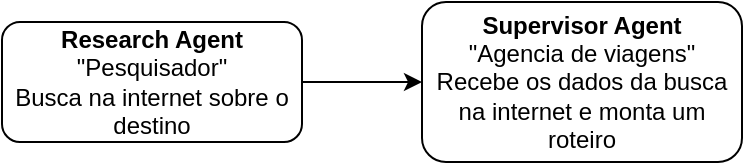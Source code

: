 <mxfile version="24.7.16">
  <diagram name="V2" id="JdJNyMPgvPt6DuGMdEDs">
    <mxGraphModel dx="984" dy="576" grid="1" gridSize="10" guides="1" tooltips="1" connect="1" arrows="1" fold="1" page="1" pageScale="1" pageWidth="827" pageHeight="1169" math="0" shadow="0">
      <root>
        <mxCell id="0" />
        <mxCell id="1" parent="0" />
        <mxCell id="fmA28Pe4JxBRFQuRQf34-3" style="edgeStyle=orthogonalEdgeStyle;rounded=0;orthogonalLoop=1;jettySize=auto;html=1;entryX=0;entryY=0.5;entryDx=0;entryDy=0;" edge="1" parent="1" source="fmA28Pe4JxBRFQuRQf34-1" target="fmA28Pe4JxBRFQuRQf34-2">
          <mxGeometry relative="1" as="geometry" />
        </mxCell>
        <mxCell id="fmA28Pe4JxBRFQuRQf34-1" value="&lt;b&gt;Research Agent&lt;/b&gt;&lt;div&gt;&quot;Pesquisador&quot;&lt;br&gt;&lt;div&gt;Busca na internet sobre o destino&lt;/div&gt;&lt;/div&gt;" style="rounded=1;whiteSpace=wrap;html=1;" vertex="1" parent="1">
          <mxGeometry x="140" y="140" width="150" height="60" as="geometry" />
        </mxCell>
        <mxCell id="fmA28Pe4JxBRFQuRQf34-2" value="&lt;b&gt;Supervisor Agent&lt;/b&gt;&lt;div&gt;&quot;Agencia de viagens&quot;&lt;/div&gt;&lt;div&gt;Recebe os dados da busca na internet e monta um roteiro&lt;/div&gt;" style="rounded=1;whiteSpace=wrap;html=1;" vertex="1" parent="1">
          <mxGeometry x="350" y="130" width="160" height="80" as="geometry" />
        </mxCell>
      </root>
    </mxGraphModel>
  </diagram>
</mxfile>
